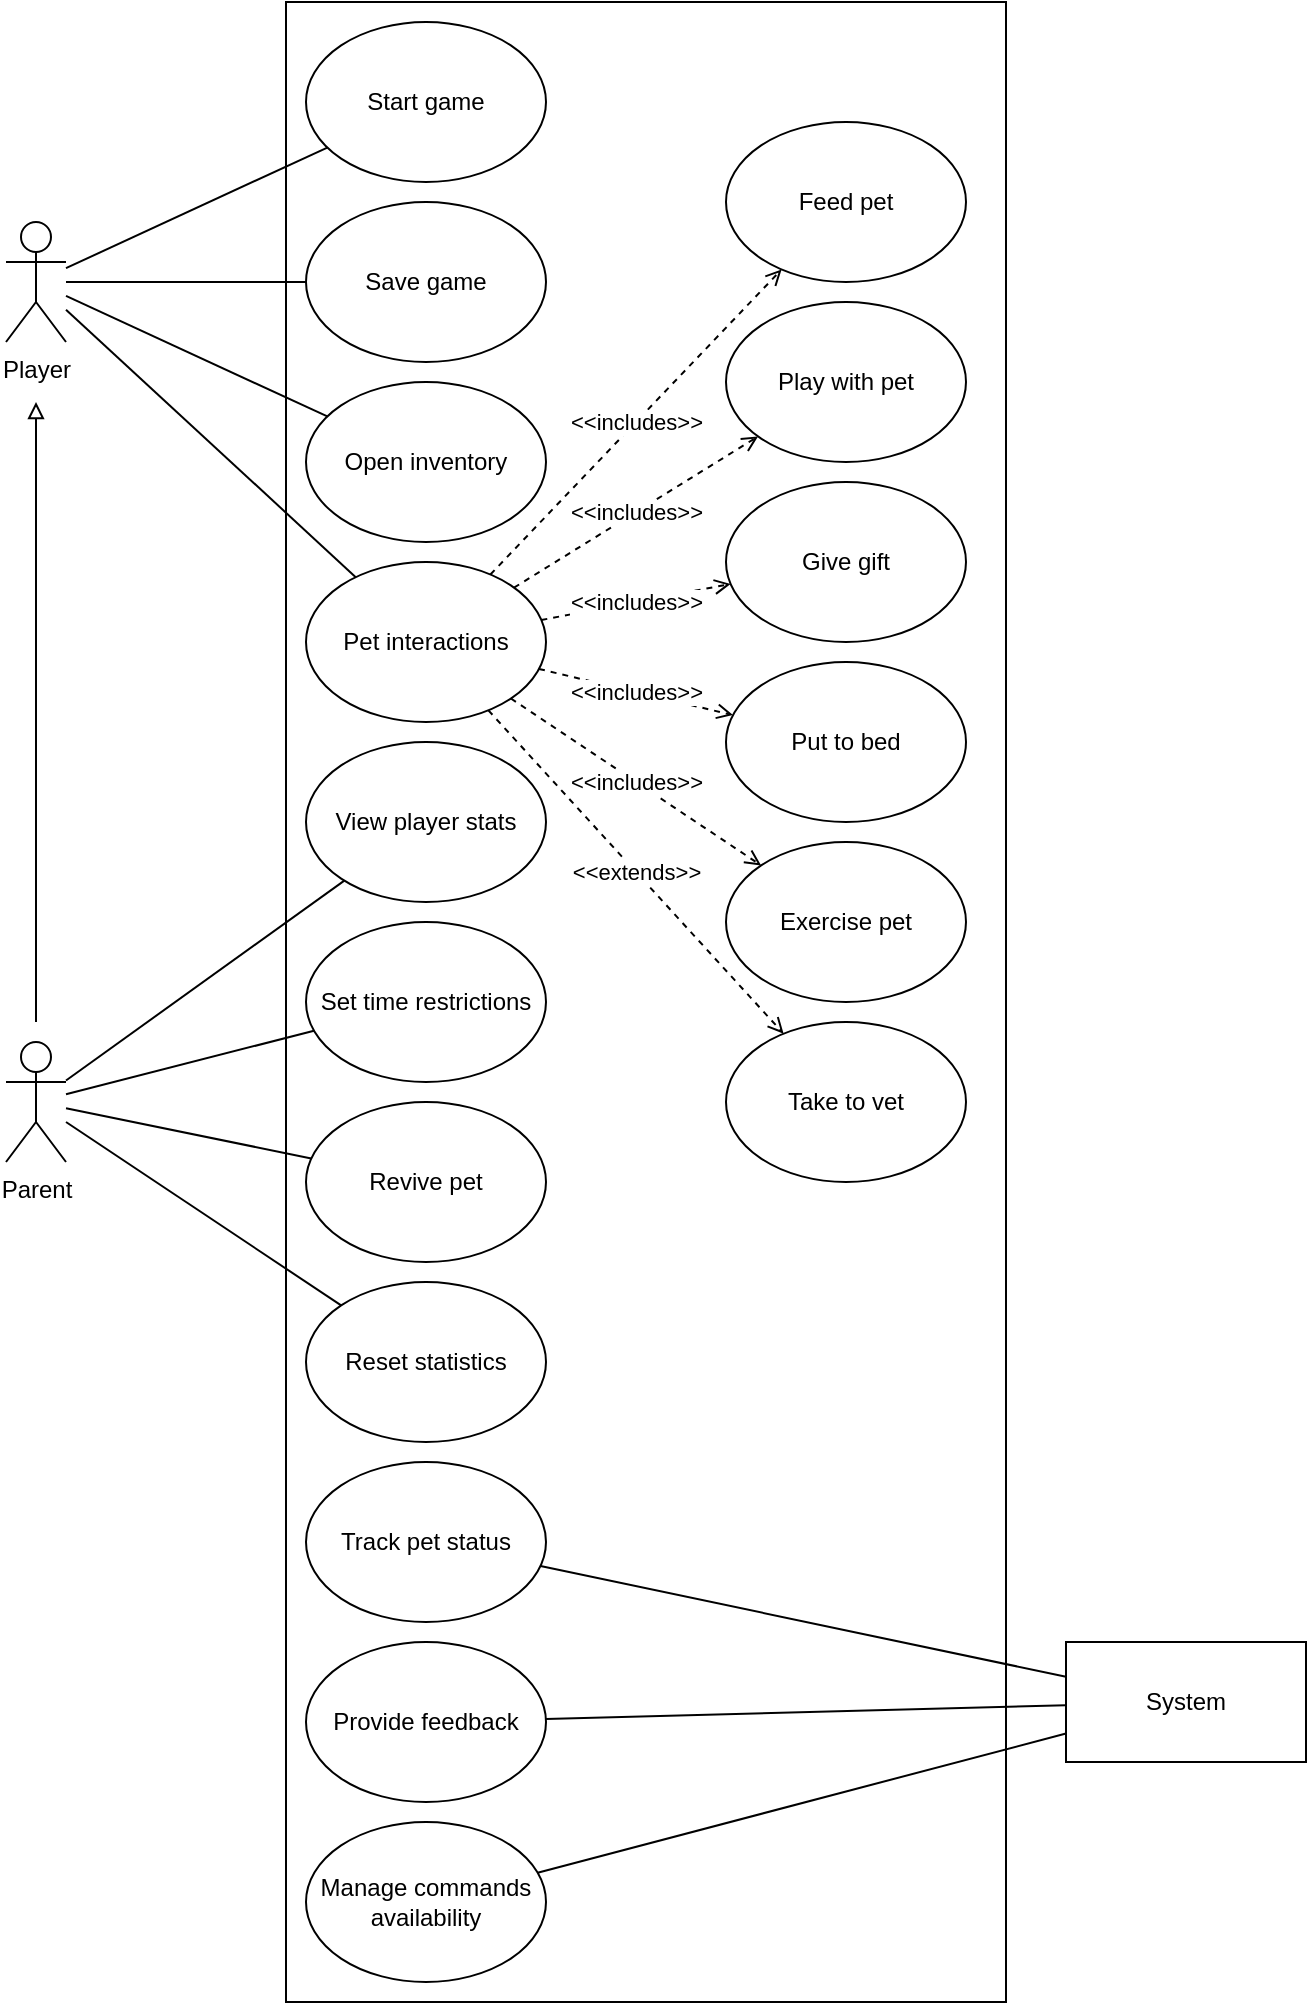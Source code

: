 <mxfile version="24.7.17">
  <diagram name="Page-1" id="08Fea0Jr7iH929rYgwBY">
    <mxGraphModel grid="1" page="1" gridSize="10" guides="1" tooltips="1" connect="1" arrows="1" fold="1" pageScale="1" pageWidth="850" pageHeight="1100" math="0" shadow="0">
      <root>
        <mxCell id="0" />
        <mxCell id="1" parent="0" />
        <mxCell id="7WfZSmg8JX6mPJuI_GR1-3" value="" style="rounded=0;whiteSpace=wrap;html=1;" vertex="1" parent="1">
          <mxGeometry x="240" y="50" width="360" height="1000" as="geometry" />
        </mxCell>
        <mxCell id="JSaMLvZbIU1hZWLooHlC-17" style="rounded=0;orthogonalLoop=1;jettySize=auto;html=1;endArrow=none;endFill=0;" edge="1" parent="1" source="qjWrwiZt7pg5VePzDA7u-1" target="JSaMLvZbIU1hZWLooHlC-4">
          <mxGeometry relative="1" as="geometry">
            <mxPoint x="80" y="260" as="sourcePoint" />
            <mxPoint x="230" y="100" as="targetPoint" />
          </mxGeometry>
        </mxCell>
        <mxCell id="qjWrwiZt7pg5VePzDA7u-1" value="Player" style="shape=umlActor;verticalLabelPosition=bottom;verticalAlign=top;html=1;outlineConnect=0;" vertex="1" parent="1">
          <mxGeometry x="100" y="160" width="30" height="60" as="geometry" />
        </mxCell>
        <mxCell id="JSaMLvZbIU1hZWLooHlC-2" value="Save game" style="ellipse;whiteSpace=wrap;html=1;" vertex="1" parent="1">
          <mxGeometry x="250" y="150" width="120" height="80" as="geometry" />
        </mxCell>
        <mxCell id="JSaMLvZbIU1hZWLooHlC-4" value="Start game" style="ellipse;whiteSpace=wrap;html=1;" vertex="1" parent="1">
          <mxGeometry x="250" y="60" width="120" height="80" as="geometry" />
        </mxCell>
        <mxCell id="JSaMLvZbIU1hZWLooHlC-5" value="Pet interactions" style="ellipse;whiteSpace=wrap;html=1;" vertex="1" parent="1">
          <mxGeometry x="250" y="330" width="120" height="80" as="geometry" />
        </mxCell>
        <mxCell id="JSaMLvZbIU1hZWLooHlC-6" value="Open inventory" style="ellipse;whiteSpace=wrap;html=1;" vertex="1" parent="1">
          <mxGeometry x="250" y="240" width="120" height="80" as="geometry" />
        </mxCell>
        <mxCell id="7WfZSmg8JX6mPJuI_GR1-5" value="Parent" style="shape=umlActor;verticalLabelPosition=bottom;verticalAlign=top;html=1;outlineConnect=0;" vertex="1" parent="1">
          <mxGeometry x="100" y="570" width="30" height="60" as="geometry" />
        </mxCell>
        <mxCell id="JSaMLvZbIU1hZWLooHlC-9" value="Set time restrictions" style="ellipse;whiteSpace=wrap;html=1;" vertex="1" parent="1">
          <mxGeometry x="250" y="510" width="120" height="80" as="geometry" />
        </mxCell>
        <mxCell id="JSaMLvZbIU1hZWLooHlC-10" value="View player stats" style="ellipse;whiteSpace=wrap;html=1;" vertex="1" parent="1">
          <mxGeometry x="250" y="420" width="120" height="80" as="geometry" />
        </mxCell>
        <mxCell id="JSaMLvZbIU1hZWLooHlC-11" value="Revive pet" style="ellipse;whiteSpace=wrap;html=1;" vertex="1" parent="1">
          <mxGeometry x="250" y="600" width="120" height="80" as="geometry" />
        </mxCell>
        <mxCell id="JSaMLvZbIU1hZWLooHlC-12" value="Reset statistics" style="ellipse;whiteSpace=wrap;html=1;" vertex="1" parent="1">
          <mxGeometry x="250" y="690" width="120" height="80" as="geometry" />
        </mxCell>
        <mxCell id="JSaMLvZbIU1hZWLooHlC-13" value="System" style="rounded=0;whiteSpace=wrap;html=1;" vertex="1" parent="1">
          <mxGeometry x="630" y="870" width="120" height="60" as="geometry" />
        </mxCell>
        <mxCell id="JSaMLvZbIU1hZWLooHlC-14" value="Track pet status" style="ellipse;whiteSpace=wrap;html=1;" vertex="1" parent="1">
          <mxGeometry x="250" y="780" width="120" height="80" as="geometry" />
        </mxCell>
        <mxCell id="JSaMLvZbIU1hZWLooHlC-15" value="Provide feedback" style="ellipse;whiteSpace=wrap;html=1;" vertex="1" parent="1">
          <mxGeometry x="250" y="870" width="120" height="80" as="geometry" />
        </mxCell>
        <mxCell id="JSaMLvZbIU1hZWLooHlC-16" value="Manage commands availability" style="ellipse;whiteSpace=wrap;html=1;" vertex="1" parent="1">
          <mxGeometry x="250" y="960" width="120" height="80" as="geometry" />
        </mxCell>
        <mxCell id="JSaMLvZbIU1hZWLooHlC-18" style="rounded=0;orthogonalLoop=1;jettySize=auto;html=1;endArrow=none;endFill=0;" edge="1" parent="1" source="qjWrwiZt7pg5VePzDA7u-1" target="JSaMLvZbIU1hZWLooHlC-5">
          <mxGeometry relative="1" as="geometry">
            <mxPoint x="170" y="310" as="sourcePoint" />
            <mxPoint x="260" y="110" as="targetPoint" />
          </mxGeometry>
        </mxCell>
        <mxCell id="JSaMLvZbIU1hZWLooHlC-19" style="rounded=0;orthogonalLoop=1;jettySize=auto;html=1;endArrow=none;endFill=0;" edge="1" parent="1" source="qjWrwiZt7pg5VePzDA7u-1" target="JSaMLvZbIU1hZWLooHlC-6">
          <mxGeometry relative="1" as="geometry">
            <mxPoint x="170" y="294" as="sourcePoint" />
            <mxPoint x="260" y="200" as="targetPoint" />
          </mxGeometry>
        </mxCell>
        <mxCell id="JSaMLvZbIU1hZWLooHlC-20" style="rounded=0;orthogonalLoop=1;jettySize=auto;html=1;endArrow=none;endFill=0;" edge="1" parent="1" source="qjWrwiZt7pg5VePzDA7u-1" target="JSaMLvZbIU1hZWLooHlC-2">
          <mxGeometry relative="1" as="geometry">
            <mxPoint x="170" y="308" as="sourcePoint" />
            <mxPoint x="261" y="297" as="targetPoint" />
          </mxGeometry>
        </mxCell>
        <mxCell id="JSaMLvZbIU1hZWLooHlC-21" style="rounded=0;orthogonalLoop=1;jettySize=auto;html=1;endArrow=none;endFill=0;" edge="1" parent="1" source="7WfZSmg8JX6mPJuI_GR1-5" target="JSaMLvZbIU1hZWLooHlC-10">
          <mxGeometry relative="1" as="geometry">
            <mxPoint x="180" y="318" as="sourcePoint" />
            <mxPoint x="271" y="307" as="targetPoint" />
          </mxGeometry>
        </mxCell>
        <mxCell id="JSaMLvZbIU1hZWLooHlC-22" style="rounded=0;orthogonalLoop=1;jettySize=auto;html=1;endArrow=none;endFill=0;" edge="1" parent="1" source="7WfZSmg8JX6mPJuI_GR1-5" target="JSaMLvZbIU1hZWLooHlC-9">
          <mxGeometry relative="1" as="geometry">
            <mxPoint x="190" y="328" as="sourcePoint" />
            <mxPoint x="281" y="317" as="targetPoint" />
          </mxGeometry>
        </mxCell>
        <mxCell id="JSaMLvZbIU1hZWLooHlC-23" style="rounded=0;orthogonalLoop=1;jettySize=auto;html=1;endArrow=none;endFill=0;" edge="1" parent="1" source="7WfZSmg8JX6mPJuI_GR1-5" target="JSaMLvZbIU1hZWLooHlC-11">
          <mxGeometry relative="1" as="geometry">
            <mxPoint x="170" y="569" as="sourcePoint" />
            <mxPoint x="260" y="564" as="targetPoint" />
          </mxGeometry>
        </mxCell>
        <mxCell id="JSaMLvZbIU1hZWLooHlC-24" style="rounded=0;orthogonalLoop=1;jettySize=auto;html=1;endArrow=none;endFill=0;" edge="1" parent="1" source="7WfZSmg8JX6mPJuI_GR1-5" target="JSaMLvZbIU1hZWLooHlC-12">
          <mxGeometry relative="1" as="geometry">
            <mxPoint x="180" y="579" as="sourcePoint" />
            <mxPoint x="270" y="574" as="targetPoint" />
          </mxGeometry>
        </mxCell>
        <mxCell id="JSaMLvZbIU1hZWLooHlC-26" style="rounded=0;orthogonalLoop=1;jettySize=auto;html=1;endArrow=none;endFill=0;" edge="1" parent="1" source="JSaMLvZbIU1hZWLooHlC-14" target="JSaMLvZbIU1hZWLooHlC-13">
          <mxGeometry relative="1" as="geometry">
            <mxPoint x="390" y="774" as="sourcePoint" />
            <mxPoint x="528" y="866" as="targetPoint" />
          </mxGeometry>
        </mxCell>
        <mxCell id="JSaMLvZbIU1hZWLooHlC-27" style="rounded=0;orthogonalLoop=1;jettySize=auto;html=1;endArrow=none;endFill=0;" edge="1" parent="1" source="JSaMLvZbIU1hZWLooHlC-16" target="JSaMLvZbIU1hZWLooHlC-13">
          <mxGeometry relative="1" as="geometry">
            <mxPoint x="390" y="880" as="sourcePoint" />
            <mxPoint x="528" y="972" as="targetPoint" />
          </mxGeometry>
        </mxCell>
        <mxCell id="JSaMLvZbIU1hZWLooHlC-28" style="rounded=0;orthogonalLoop=1;jettySize=auto;html=1;endArrow=none;endFill=0;" edge="1" parent="1" source="JSaMLvZbIU1hZWLooHlC-15" target="JSaMLvZbIU1hZWLooHlC-13">
          <mxGeometry relative="1" as="geometry">
            <mxPoint x="400" y="830" as="sourcePoint" />
            <mxPoint x="538" y="922" as="targetPoint" />
          </mxGeometry>
        </mxCell>
        <mxCell id="JSaMLvZbIU1hZWLooHlC-29" value="Feed pet" style="ellipse;whiteSpace=wrap;html=1;" vertex="1" parent="1">
          <mxGeometry x="460" y="110" width="120" height="80" as="geometry" />
        </mxCell>
        <mxCell id="JSaMLvZbIU1hZWLooHlC-30" value="Play with pet" style="ellipse;whiteSpace=wrap;html=1;" vertex="1" parent="1">
          <mxGeometry x="460" y="200" width="120" height="80" as="geometry" />
        </mxCell>
        <mxCell id="JSaMLvZbIU1hZWLooHlC-31" value="Give gift" style="ellipse;whiteSpace=wrap;html=1;" vertex="1" parent="1">
          <mxGeometry x="460" y="290" width="120" height="80" as="geometry" />
        </mxCell>
        <mxCell id="JSaMLvZbIU1hZWLooHlC-32" value="Put to bed" style="ellipse;whiteSpace=wrap;html=1;" vertex="1" parent="1">
          <mxGeometry x="460" y="380" width="120" height="80" as="geometry" />
        </mxCell>
        <mxCell id="JSaMLvZbIU1hZWLooHlC-33" value="Take to vet" style="ellipse;whiteSpace=wrap;html=1;" vertex="1" parent="1">
          <mxGeometry x="460" y="560" width="120" height="80" as="geometry" />
        </mxCell>
        <mxCell id="JSaMLvZbIU1hZWLooHlC-34" value="Exercise pet" style="ellipse;whiteSpace=wrap;html=1;" vertex="1" parent="1">
          <mxGeometry x="460" y="470" width="120" height="80" as="geometry" />
        </mxCell>
        <mxCell id="JSaMLvZbIU1hZWLooHlC-36" value="" style="endArrow=open;html=1;rounded=0;dashed=1;endFill=0;" edge="1" parent="1" source="JSaMLvZbIU1hZWLooHlC-5" target="JSaMLvZbIU1hZWLooHlC-29">
          <mxGeometry relative="1" as="geometry">
            <mxPoint x="250" y="390" as="sourcePoint" />
            <mxPoint x="350" y="390" as="targetPoint" />
          </mxGeometry>
        </mxCell>
        <mxCell id="JSaMLvZbIU1hZWLooHlC-37" value="&amp;lt;&amp;lt;includes&amp;gt;&amp;gt;" style="edgeLabel;resizable=0;html=1;;align=center;verticalAlign=middle;" connectable="0" vertex="1" parent="JSaMLvZbIU1hZWLooHlC-36">
          <mxGeometry relative="1" as="geometry" />
        </mxCell>
        <mxCell id="JSaMLvZbIU1hZWLooHlC-38" value="" style="endArrow=open;html=1;rounded=0;dashed=1;endFill=0;" edge="1" parent="1" source="JSaMLvZbIU1hZWLooHlC-5" target="JSaMLvZbIU1hZWLooHlC-30">
          <mxGeometry relative="1" as="geometry">
            <mxPoint x="352" y="346" as="sourcePoint" />
            <mxPoint x="498" y="194" as="targetPoint" />
          </mxGeometry>
        </mxCell>
        <mxCell id="JSaMLvZbIU1hZWLooHlC-39" value="&amp;lt;&amp;lt;includes&amp;gt;&amp;gt;" style="edgeLabel;resizable=0;html=1;;align=center;verticalAlign=middle;" connectable="0" vertex="1" parent="JSaMLvZbIU1hZWLooHlC-38">
          <mxGeometry relative="1" as="geometry" />
        </mxCell>
        <mxCell id="JSaMLvZbIU1hZWLooHlC-40" value="" style="endArrow=open;html=1;rounded=0;dashed=1;endFill=0;" edge="1" parent="1" source="JSaMLvZbIU1hZWLooHlC-5" target="JSaMLvZbIU1hZWLooHlC-31">
          <mxGeometry relative="1" as="geometry">
            <mxPoint x="362" y="356" as="sourcePoint" />
            <mxPoint x="508" y="204" as="targetPoint" />
          </mxGeometry>
        </mxCell>
        <mxCell id="JSaMLvZbIU1hZWLooHlC-41" value="&amp;lt;&amp;lt;includes&amp;gt;&amp;gt;" style="edgeLabel;resizable=0;html=1;;align=center;verticalAlign=middle;" connectable="0" vertex="1" parent="JSaMLvZbIU1hZWLooHlC-40">
          <mxGeometry relative="1" as="geometry" />
        </mxCell>
        <mxCell id="JSaMLvZbIU1hZWLooHlC-42" value="" style="endArrow=open;html=1;rounded=0;dashed=1;endFill=0;" edge="1" parent="1" source="JSaMLvZbIU1hZWLooHlC-5" target="JSaMLvZbIU1hZWLooHlC-32">
          <mxGeometry relative="1" as="geometry">
            <mxPoint x="372" y="366" as="sourcePoint" />
            <mxPoint x="518" y="214" as="targetPoint" />
          </mxGeometry>
        </mxCell>
        <mxCell id="JSaMLvZbIU1hZWLooHlC-43" value="&amp;lt;&amp;lt;includes&amp;gt;&amp;gt;" style="edgeLabel;resizable=0;html=1;;align=center;verticalAlign=middle;" connectable="0" vertex="1" parent="JSaMLvZbIU1hZWLooHlC-42">
          <mxGeometry relative="1" as="geometry" />
        </mxCell>
        <mxCell id="JSaMLvZbIU1hZWLooHlC-44" value="" style="endArrow=open;html=1;rounded=0;dashed=1;endFill=0;" edge="1" parent="1" source="JSaMLvZbIU1hZWLooHlC-5" target="JSaMLvZbIU1hZWLooHlC-34">
          <mxGeometry relative="1" as="geometry">
            <mxPoint x="382" y="376" as="sourcePoint" />
            <mxPoint x="528" y="224" as="targetPoint" />
          </mxGeometry>
        </mxCell>
        <mxCell id="JSaMLvZbIU1hZWLooHlC-45" value="&amp;lt;&amp;lt;includes&amp;gt;&amp;gt;" style="edgeLabel;resizable=0;html=1;;align=center;verticalAlign=middle;" connectable="0" vertex="1" parent="JSaMLvZbIU1hZWLooHlC-44">
          <mxGeometry relative="1" as="geometry" />
        </mxCell>
        <mxCell id="JSaMLvZbIU1hZWLooHlC-46" value="" style="endArrow=open;html=1;rounded=0;dashed=1;endFill=0;" edge="1" parent="1" source="JSaMLvZbIU1hZWLooHlC-5" target="JSaMLvZbIU1hZWLooHlC-33">
          <mxGeometry relative="1" as="geometry">
            <mxPoint x="362" y="408" as="sourcePoint" />
            <mxPoint x="488" y="492" as="targetPoint" />
          </mxGeometry>
        </mxCell>
        <mxCell id="JSaMLvZbIU1hZWLooHlC-47" value="&amp;lt;&amp;lt;extends&amp;gt;&amp;gt;" style="edgeLabel;resizable=0;html=1;;align=center;verticalAlign=middle;" connectable="0" vertex="1" parent="JSaMLvZbIU1hZWLooHlC-46">
          <mxGeometry relative="1" as="geometry" />
        </mxCell>
        <mxCell id="JSaMLvZbIU1hZWLooHlC-48" value="" style="endArrow=block;html=1;rounded=0;endFill=0;" edge="1" parent="1">
          <mxGeometry width="50" height="50" relative="1" as="geometry">
            <mxPoint x="115" y="560" as="sourcePoint" />
            <mxPoint x="115" y="250" as="targetPoint" />
          </mxGeometry>
        </mxCell>
      </root>
    </mxGraphModel>
  </diagram>
</mxfile>